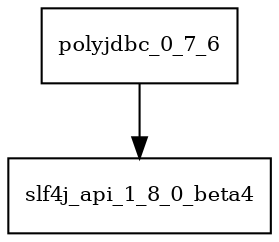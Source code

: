 digraph polyjdbc_0_7_6_dependencies {
  node [shape = box, fontsize=10.0];
  polyjdbc_0_7_6 -> slf4j_api_1_8_0_beta4;
}
